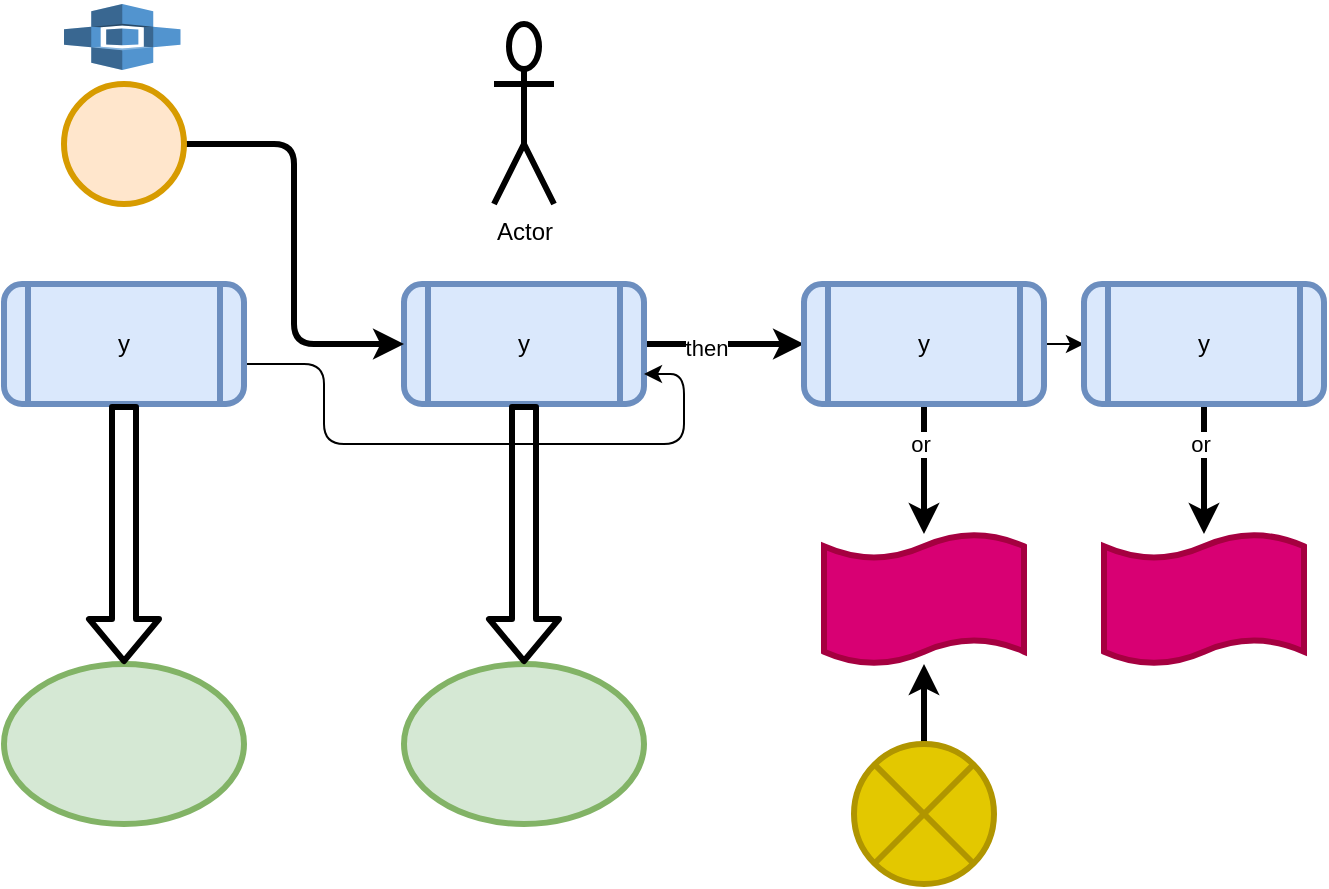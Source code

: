 <mxfile version="21.7.4" type="github">
  <diagram name="Page-1" id="1Jpa1P0KFEFP4I3yWMOC">
    <mxGraphModel dx="875" dy="435" grid="1" gridSize="10" guides="1" tooltips="1" connect="1" arrows="1" fold="1" page="1" pageScale="1" pageWidth="827" pageHeight="1169" math="0" shadow="0">
      <root>
        <mxCell id="0" />
        <mxCell id="1" parent="0" />
        <mxCell id="8ivuwwn5s86KPATnS-1n-7" value="" style="edgeStyle=orthogonalEdgeStyle;rounded=1;orthogonalLoop=1;jettySize=auto;html=1;strokeWidth=3;shadow=0;" edge="1" parent="1" source="__jk7moN4oOyNTZqw583-1" target="8ivuwwn5s86KPATnS-1n-6">
          <mxGeometry relative="1" as="geometry" />
        </mxCell>
        <mxCell id="8ivuwwn5s86KPATnS-1n-19" value="then" style="edgeLabel;html=1;align=center;verticalAlign=middle;resizable=0;points=[];" vertex="1" connectable="0" parent="8ivuwwn5s86KPATnS-1n-7">
          <mxGeometry x="-0.22" y="-2" relative="1" as="geometry">
            <mxPoint as="offset" />
          </mxGeometry>
        </mxCell>
        <mxCell id="__jk7moN4oOyNTZqw583-1" value="y" style="shape=process;whiteSpace=wrap;html=1;backgroundOutline=1;fillColor=#dae8fc;strokeColor=#6c8ebf;rounded=1;strokeWidth=3;shadow=0;" parent="1" vertex="1">
          <mxGeometry x="380" y="170" width="120" height="60" as="geometry" />
        </mxCell>
        <mxCell id="__jk7moN4oOyNTZqw583-2" value="" style="ellipse;whiteSpace=wrap;html=1;fillColor=#d5e8d4;strokeColor=#82b366;rounded=1;strokeWidth=3;shadow=0;" parent="1" vertex="1">
          <mxGeometry x="380" y="360" width="120" height="80" as="geometry" />
        </mxCell>
        <mxCell id="__jk7moN4oOyNTZqw583-3" value="" style="shape=flexArrow;endArrow=classic;html=1;rounded=1;exitX=0.5;exitY=1;exitDx=0;exitDy=0;entryX=0.5;entryY=0;entryDx=0;entryDy=0;strokeWidth=3;shadow=0;" parent="1" source="__jk7moN4oOyNTZqw583-1" target="__jk7moN4oOyNTZqw583-2" edge="1">
          <mxGeometry width="50" height="50" relative="1" as="geometry">
            <mxPoint x="420" y="300" as="sourcePoint" />
            <mxPoint x="490" y="290" as="targetPoint" />
          </mxGeometry>
        </mxCell>
        <mxCell id="__jk7moN4oOyNTZqw583-4" value="Actor" style="shape=umlActor;verticalLabelPosition=bottom;verticalAlign=top;html=1;outlineConnect=0;rounded=1;strokeWidth=3;shadow=0;" parent="1" vertex="1">
          <mxGeometry x="425" y="40" width="30" height="90" as="geometry" />
        </mxCell>
        <mxCell id="8ivuwwn5s86KPATnS-1n-13" value="" style="edgeStyle=orthogonalEdgeStyle;rounded=1;orthogonalLoop=1;jettySize=auto;html=1;strokeWidth=3;shadow=0;" edge="1" parent="1" source="8ivuwwn5s86KPATnS-1n-6" target="8ivuwwn5s86KPATnS-1n-12">
          <mxGeometry relative="1" as="geometry" />
        </mxCell>
        <mxCell id="8ivuwwn5s86KPATnS-1n-20" value="or" style="edgeLabel;html=1;align=center;verticalAlign=middle;resizable=0;points=[];" vertex="1" connectable="0" parent="8ivuwwn5s86KPATnS-1n-13">
          <mxGeometry x="-0.385" y="-2" relative="1" as="geometry">
            <mxPoint as="offset" />
          </mxGeometry>
        </mxCell>
        <mxCell id="8ivuwwn5s86KPATnS-1n-28" style="edgeStyle=orthogonalEdgeStyle;rounded=1;orthogonalLoop=1;jettySize=auto;html=1;exitX=1;exitY=0.5;exitDx=0;exitDy=0;entryX=0;entryY=0.5;entryDx=0;entryDy=0;" edge="1" parent="1" source="8ivuwwn5s86KPATnS-1n-6" target="8ivuwwn5s86KPATnS-1n-26">
          <mxGeometry relative="1" as="geometry" />
        </mxCell>
        <mxCell id="8ivuwwn5s86KPATnS-1n-6" value="y" style="shape=process;whiteSpace=wrap;html=1;backgroundOutline=1;fillColor=#dae8fc;strokeColor=#6c8ebf;rounded=1;strokeWidth=3;shadow=0;" vertex="1" parent="1">
          <mxGeometry x="580" y="170" width="120" height="60" as="geometry" />
        </mxCell>
        <mxCell id="8ivuwwn5s86KPATnS-1n-12" value="" style="shape=tape;whiteSpace=wrap;html=1;strokeWidth=3;size=0.19;fillColor=#d80073;fontColor=#ffffff;strokeColor=#A50040;rounded=1;shadow=0;" vertex="1" parent="1">
          <mxGeometry x="590" y="295" width="100" height="65" as="geometry" />
        </mxCell>
        <mxCell id="8ivuwwn5s86KPATnS-1n-15" value="" style="edgeStyle=orthogonalEdgeStyle;rounded=1;orthogonalLoop=1;jettySize=auto;html=1;strokeWidth=3;shadow=0;" edge="1" parent="1" source="8ivuwwn5s86KPATnS-1n-14" target="8ivuwwn5s86KPATnS-1n-12">
          <mxGeometry relative="1" as="geometry" />
        </mxCell>
        <mxCell id="8ivuwwn5s86KPATnS-1n-14" value="" style="verticalLabelPosition=bottom;verticalAlign=top;html=1;shape=mxgraph.flowchart.or;fillColor=#e3c800;fontColor=#000000;strokeColor=#B09500;rounded=1;strokeWidth=3;shadow=0;" vertex="1" parent="1">
          <mxGeometry x="605" y="400" width="70" height="70" as="geometry" />
        </mxCell>
        <mxCell id="8ivuwwn5s86KPATnS-1n-18" style="edgeStyle=orthogonalEdgeStyle;rounded=1;orthogonalLoop=1;jettySize=auto;html=1;entryX=0;entryY=0.5;entryDx=0;entryDy=0;strokeWidth=3;shadow=0;" edge="1" parent="1" source="8ivuwwn5s86KPATnS-1n-16" target="__jk7moN4oOyNTZqw583-1">
          <mxGeometry relative="1" as="geometry" />
        </mxCell>
        <mxCell id="8ivuwwn5s86KPATnS-1n-16" value="" style="verticalLabelPosition=bottom;verticalAlign=top;html=1;shape=mxgraph.flowchart.on-page_reference;fillColor=#ffe6cc;strokeColor=#d79b00;rounded=1;strokeWidth=3;shadow=0;" vertex="1" parent="1">
          <mxGeometry x="210" y="70" width="60" height="60" as="geometry" />
        </mxCell>
        <mxCell id="8ivuwwn5s86KPATnS-1n-17" value="" style="outlineConnect=0;dashed=0;verticalLabelPosition=bottom;verticalAlign=top;align=center;html=1;shape=mxgraph.aws3.greengrass;fillColor=#5294CF;gradientColor=none;rounded=1;strokeWidth=3;shadow=0;" vertex="1" parent="1">
          <mxGeometry x="210" y="30" width="58.25" height="33" as="geometry" />
        </mxCell>
        <mxCell id="8ivuwwn5s86KPATnS-1n-29" style="edgeStyle=orthogonalEdgeStyle;rounded=1;orthogonalLoop=1;jettySize=auto;html=1;entryX=1;entryY=0.75;entryDx=0;entryDy=0;" edge="1" parent="1" source="8ivuwwn5s86KPATnS-1n-21" target="__jk7moN4oOyNTZqw583-1">
          <mxGeometry relative="1" as="geometry">
            <Array as="points">
              <mxPoint x="340" y="210" />
              <mxPoint x="340" y="250" />
              <mxPoint x="520" y="250" />
              <mxPoint x="520" y="215" />
            </Array>
          </mxGeometry>
        </mxCell>
        <mxCell id="8ivuwwn5s86KPATnS-1n-21" value="y" style="shape=process;whiteSpace=wrap;html=1;backgroundOutline=1;fillColor=#dae8fc;strokeColor=#6c8ebf;rounded=1;strokeWidth=3;shadow=0;" vertex="1" parent="1">
          <mxGeometry x="180" y="170" width="120" height="60" as="geometry" />
        </mxCell>
        <mxCell id="8ivuwwn5s86KPATnS-1n-22" value="" style="ellipse;whiteSpace=wrap;html=1;fillColor=#d5e8d4;strokeColor=#82b366;rounded=1;strokeWidth=3;shadow=0;" vertex="1" parent="1">
          <mxGeometry x="180" y="360" width="120" height="80" as="geometry" />
        </mxCell>
        <mxCell id="8ivuwwn5s86KPATnS-1n-23" value="" style="shape=flexArrow;endArrow=classic;html=1;rounded=1;exitX=0.5;exitY=1;exitDx=0;exitDy=0;entryX=0.5;entryY=0;entryDx=0;entryDy=0;strokeWidth=3;shadow=0;" edge="1" source="8ivuwwn5s86KPATnS-1n-21" target="8ivuwwn5s86KPATnS-1n-22" parent="1">
          <mxGeometry width="50" height="50" relative="1" as="geometry">
            <mxPoint x="220" y="300" as="sourcePoint" />
            <mxPoint x="290" y="290" as="targetPoint" />
          </mxGeometry>
        </mxCell>
        <mxCell id="8ivuwwn5s86KPATnS-1n-24" value="" style="edgeStyle=orthogonalEdgeStyle;rounded=1;orthogonalLoop=1;jettySize=auto;html=1;strokeWidth=3;shadow=0;" edge="1" source="8ivuwwn5s86KPATnS-1n-26" target="8ivuwwn5s86KPATnS-1n-27" parent="1">
          <mxGeometry relative="1" as="geometry" />
        </mxCell>
        <mxCell id="8ivuwwn5s86KPATnS-1n-25" value="or" style="edgeLabel;html=1;align=center;verticalAlign=middle;resizable=0;points=[];" vertex="1" connectable="0" parent="8ivuwwn5s86KPATnS-1n-24">
          <mxGeometry x="-0.385" y="-2" relative="1" as="geometry">
            <mxPoint as="offset" />
          </mxGeometry>
        </mxCell>
        <mxCell id="8ivuwwn5s86KPATnS-1n-26" value="y" style="shape=process;whiteSpace=wrap;html=1;backgroundOutline=1;fillColor=#dae8fc;strokeColor=#6c8ebf;rounded=1;strokeWidth=3;shadow=0;" vertex="1" parent="1">
          <mxGeometry x="720" y="170" width="120" height="60" as="geometry" />
        </mxCell>
        <mxCell id="8ivuwwn5s86KPATnS-1n-27" value="" style="shape=tape;whiteSpace=wrap;html=1;strokeWidth=3;size=0.19;fillColor=#d80073;fontColor=#ffffff;strokeColor=#A50040;rounded=1;shadow=0;" vertex="1" parent="1">
          <mxGeometry x="730" y="295" width="100" height="65" as="geometry" />
        </mxCell>
      </root>
    </mxGraphModel>
  </diagram>
</mxfile>

